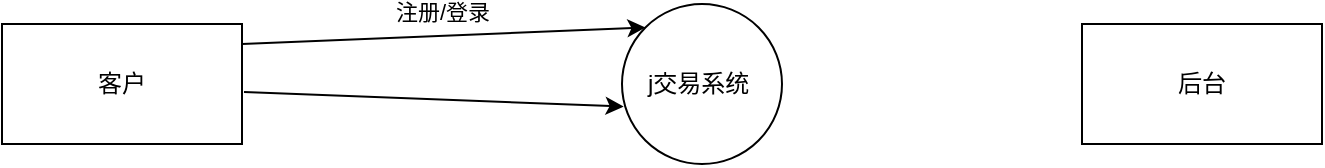 <mxfile version="24.5.2" type="github">
  <diagram name="第 1 页" id="OVgKYMP4ivh8-fFgN5Tc">
    <mxGraphModel dx="1426" dy="785" grid="1" gridSize="10" guides="1" tooltips="1" connect="1" arrows="1" fold="1" page="1" pageScale="1" pageWidth="827" pageHeight="1169" math="0" shadow="0">
      <root>
        <mxCell id="0" />
        <mxCell id="1" parent="0" />
        <mxCell id="fMDlHmM9jTk3T69Y2GKd-1" value="客户" style="rounded=0;whiteSpace=wrap;html=1;" parent="1" vertex="1">
          <mxGeometry x="90" y="70" width="120" height="60" as="geometry" />
        </mxCell>
        <mxCell id="fMDlHmM9jTk3T69Y2GKd-2" value="后台" style="rounded=0;whiteSpace=wrap;html=1;" parent="1" vertex="1">
          <mxGeometry x="630" y="70" width="120" height="60" as="geometry" />
        </mxCell>
        <mxCell id="fMDlHmM9jTk3T69Y2GKd-3" value="j交易系统&amp;nbsp;" style="ellipse;whiteSpace=wrap;html=1;aspect=fixed;" parent="1" vertex="1">
          <mxGeometry x="400" y="60" width="80" height="80" as="geometry" />
        </mxCell>
        <mxCell id="fMDlHmM9jTk3T69Y2GKd-4" value="" style="endArrow=classic;html=1;rounded=0;entryX=0;entryY=0;entryDx=0;entryDy=0;" parent="1" target="fMDlHmM9jTk3T69Y2GKd-3" edge="1">
          <mxGeometry width="50" height="50" relative="1" as="geometry">
            <mxPoint x="210" y="80" as="sourcePoint" />
            <mxPoint x="400" y="80" as="targetPoint" />
          </mxGeometry>
        </mxCell>
        <mxCell id="fMDlHmM9jTk3T69Y2GKd-5" value="注册/登录" style="edgeLabel;html=1;align=center;verticalAlign=middle;resizable=0;points=[];" parent="fMDlHmM9jTk3T69Y2GKd-4" vertex="1" connectable="0">
          <mxGeometry x="0.412" y="-4" relative="1" as="geometry">
            <mxPoint x="-43" y="-14" as="offset" />
          </mxGeometry>
        </mxCell>
        <mxCell id="fMDlHmM9jTk3T69Y2GKd-6" value="" style="endArrow=classic;html=1;rounded=0;entryX=0.01;entryY=0.641;entryDx=0;entryDy=0;entryPerimeter=0;" parent="1" target="fMDlHmM9jTk3T69Y2GKd-3" edge="1">
          <mxGeometry width="50" height="50" relative="1" as="geometry">
            <mxPoint x="211" y="104" as="sourcePoint" />
            <mxPoint x="413" y="96" as="targetPoint" />
          </mxGeometry>
        </mxCell>
      </root>
    </mxGraphModel>
  </diagram>
</mxfile>
